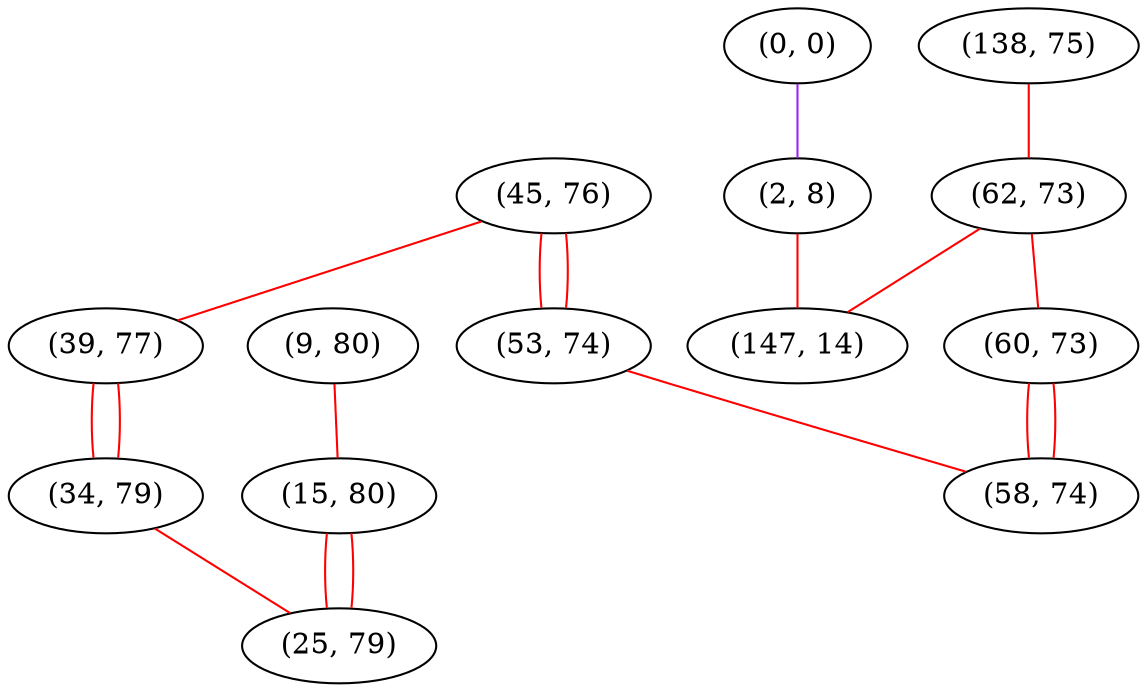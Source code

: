 graph "" {
"(45, 76)";
"(0, 0)";
"(138, 75)";
"(2, 8)";
"(62, 73)";
"(39, 77)";
"(60, 73)";
"(147, 14)";
"(9, 80)";
"(53, 74)";
"(58, 74)";
"(34, 79)";
"(15, 80)";
"(25, 79)";
"(45, 76)" -- "(39, 77)"  [color=red, key=0, weight=1];
"(45, 76)" -- "(53, 74)"  [color=red, key=0, weight=1];
"(45, 76)" -- "(53, 74)"  [color=red, key=1, weight=1];
"(0, 0)" -- "(2, 8)"  [color=purple, key=0, weight=4];
"(138, 75)" -- "(62, 73)"  [color=red, key=0, weight=1];
"(2, 8)" -- "(147, 14)"  [color=red, key=0, weight=1];
"(62, 73)" -- "(60, 73)"  [color=red, key=0, weight=1];
"(62, 73)" -- "(147, 14)"  [color=red, key=0, weight=1];
"(39, 77)" -- "(34, 79)"  [color=red, key=0, weight=1];
"(39, 77)" -- "(34, 79)"  [color=red, key=1, weight=1];
"(60, 73)" -- "(58, 74)"  [color=red, key=0, weight=1];
"(60, 73)" -- "(58, 74)"  [color=red, key=1, weight=1];
"(9, 80)" -- "(15, 80)"  [color=red, key=0, weight=1];
"(53, 74)" -- "(58, 74)"  [color=red, key=0, weight=1];
"(34, 79)" -- "(25, 79)"  [color=red, key=0, weight=1];
"(15, 80)" -- "(25, 79)"  [color=red, key=0, weight=1];
"(15, 80)" -- "(25, 79)"  [color=red, key=1, weight=1];
}
